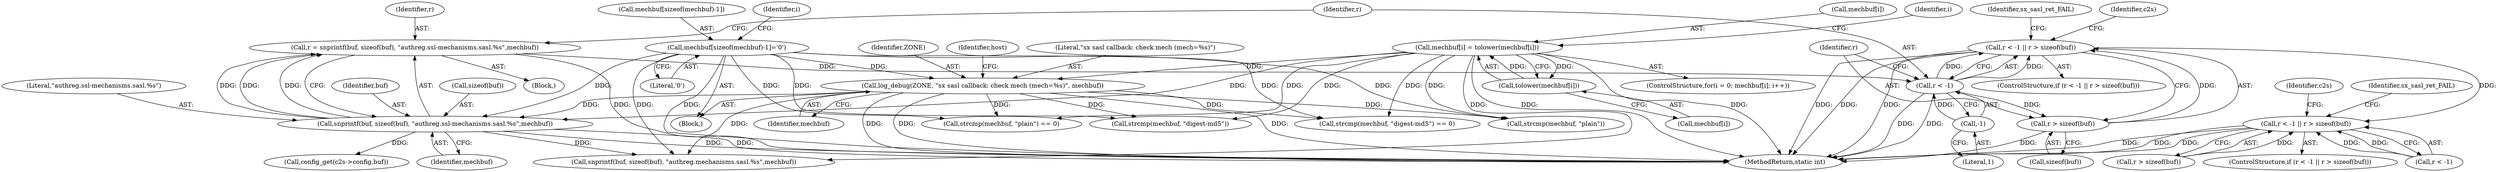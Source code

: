 digraph "0_jabberd2_8416ae54ecefa670534f27a31db71d048b9c7f16@API" {
"1000708" [label="(Call,r < -1 || r > sizeof(buf))"];
"1000709" [label="(Call,r < -1)"];
"1000699" [label="(Call,r = snprintf(buf, sizeof(buf), \"authreg.ssl-mechanisms.sasl.%s\",mechbuf))"];
"1000701" [label="(Call,snprintf(buf, sizeof(buf), \"authreg.ssl-mechanisms.sasl.%s\",mechbuf))"];
"1000612" [label="(Call,mechbuf[i] = tolower(mechbuf[i]))"];
"1000616" [label="(Call,tolower(mechbuf[i]))"];
"1000595" [label="(Call,mechbuf[sizeof(mechbuf)-1]='\0')"];
"1000620" [label="(Call,log_debug(ZONE, \"sx sasl callback: check mech (mech=%s)\", mechbuf))"];
"1000711" [label="(Call,-1)"];
"1000713" [label="(Call,r > sizeof(buf))"];
"1000738" [label="(Call,r < -1 || r > sizeof(buf))"];
"1000708" [label="(Call,r < -1 || r > sizeof(buf))"];
"1000611" [label="(Identifier,i)"];
"1000605" [label="(Identifier,i)"];
"1000622" [label="(Literal,\"sx sasl callback: check mech (mech=%s)\")"];
"1000731" [label="(Call,snprintf(buf, sizeof(buf), \"authreg.mechanisms.sasl.%s\",mechbuf))"];
"1000651" [label="(Call,strcmp(mechbuf, \"digest-md5\"))"];
"1000621" [label="(Identifier,ZONE)"];
"1000603" [label="(ControlStructure,for(i = 0; mechbuf[i]; i++))"];
"1000753" [label="(Identifier,c2s)"];
"1000623" [label="(Identifier,mechbuf)"];
"1000715" [label="(Call,sizeof(buf))"];
"1000707" [label="(ControlStructure,if (r < -1 || r > sizeof(buf)))"];
"1000739" [label="(Call,r < -1)"];
"1000650" [label="(Call,strcmp(mechbuf, \"digest-md5\") == 0)"];
"1000706" [label="(Identifier,mechbuf)"];
"1000709" [label="(Call,r < -1)"];
"1000617" [label="(Call,mechbuf[i])"];
"1000616" [label="(Call,tolower(mechbuf[i]))"];
"1000705" [label="(Literal,\"authreg.ssl-mechanisms.sasl.%s\")"];
"1000718" [label="(Identifier,sx_sasl_ret_FAIL)"];
"1000613" [label="(Call,mechbuf[i])"];
"1000710" [label="(Identifier,r)"];
"1000701" [label="(Call,snprintf(buf, sizeof(buf), \"authreg.ssl-mechanisms.sasl.%s\",mechbuf))"];
"1000702" [label="(Identifier,buf)"];
"1000737" [label="(ControlStructure,if (r < -1 || r > sizeof(buf)))"];
"1000620" [label="(Call,log_debug(ZONE, \"sx sasl callback: check mech (mech=%s)\", mechbuf))"];
"1000700" [label="(Identifier,r)"];
"1000669" [label="(Call,strcmp(mechbuf, \"plain\"))"];
"1000712" [label="(Literal,1)"];
"1000595" [label="(Call,mechbuf[sizeof(mechbuf)-1]='\0')"];
"1000596" [label="(Call,mechbuf[sizeof(mechbuf)-1])"];
"1000625" [label="(Identifier,host)"];
"1000738" [label="(Call,r < -1 || r > sizeof(buf))"];
"1000748" [label="(Identifier,sx_sasl_ret_FAIL)"];
"1000711" [label="(Call,-1)"];
"1000668" [label="(Call,strcmp(mechbuf, \"plain\") == 0)"];
"1000602" [label="(Literal,'\0')"];
"1000723" [label="(Identifier,c2s)"];
"1000612" [label="(Call,mechbuf[i] = tolower(mechbuf[i]))"];
"1000699" [label="(Call,r = snprintf(buf, sizeof(buf), \"authreg.ssl-mechanisms.sasl.%s\",mechbuf))"];
"1000703" [label="(Call,sizeof(buf))"];
"1000714" [label="(Identifier,r)"];
"1000167" [label="(Block,)"];
"1000713" [label="(Call,r > sizeof(buf))"];
"1000721" [label="(Call,config_get(c2s->config,buf))"];
"1000766" [label="(MethodReturn,static int)"];
"1000743" [label="(Call,r > sizeof(buf))"];
"1000698" [label="(Block,)"];
"1000708" -> "1000707"  [label="AST: "];
"1000708" -> "1000709"  [label="CFG: "];
"1000708" -> "1000713"  [label="CFG: "];
"1000709" -> "1000708"  [label="AST: "];
"1000713" -> "1000708"  [label="AST: "];
"1000718" -> "1000708"  [label="CFG: "];
"1000723" -> "1000708"  [label="CFG: "];
"1000708" -> "1000766"  [label="DDG: "];
"1000708" -> "1000766"  [label="DDG: "];
"1000708" -> "1000766"  [label="DDG: "];
"1000709" -> "1000708"  [label="DDG: "];
"1000709" -> "1000708"  [label="DDG: "];
"1000713" -> "1000708"  [label="DDG: "];
"1000708" -> "1000738"  [label="DDG: "];
"1000709" -> "1000711"  [label="CFG: "];
"1000710" -> "1000709"  [label="AST: "];
"1000711" -> "1000709"  [label="AST: "];
"1000714" -> "1000709"  [label="CFG: "];
"1000709" -> "1000766"  [label="DDG: "];
"1000709" -> "1000766"  [label="DDG: "];
"1000699" -> "1000709"  [label="DDG: "];
"1000711" -> "1000709"  [label="DDG: "];
"1000709" -> "1000713"  [label="DDG: "];
"1000699" -> "1000698"  [label="AST: "];
"1000699" -> "1000701"  [label="CFG: "];
"1000700" -> "1000699"  [label="AST: "];
"1000701" -> "1000699"  [label="AST: "];
"1000710" -> "1000699"  [label="CFG: "];
"1000699" -> "1000766"  [label="DDG: "];
"1000701" -> "1000699"  [label="DDG: "];
"1000701" -> "1000699"  [label="DDG: "];
"1000701" -> "1000699"  [label="DDG: "];
"1000701" -> "1000706"  [label="CFG: "];
"1000702" -> "1000701"  [label="AST: "];
"1000703" -> "1000701"  [label="AST: "];
"1000705" -> "1000701"  [label="AST: "];
"1000706" -> "1000701"  [label="AST: "];
"1000701" -> "1000766"  [label="DDG: "];
"1000701" -> "1000766"  [label="DDG: "];
"1000612" -> "1000701"  [label="DDG: "];
"1000595" -> "1000701"  [label="DDG: "];
"1000620" -> "1000701"  [label="DDG: "];
"1000701" -> "1000721"  [label="DDG: "];
"1000701" -> "1000731"  [label="DDG: "];
"1000612" -> "1000603"  [label="AST: "];
"1000612" -> "1000616"  [label="CFG: "];
"1000613" -> "1000612"  [label="AST: "];
"1000616" -> "1000612"  [label="AST: "];
"1000611" -> "1000612"  [label="CFG: "];
"1000612" -> "1000766"  [label="DDG: "];
"1000612" -> "1000766"  [label="DDG: "];
"1000616" -> "1000612"  [label="DDG: "];
"1000612" -> "1000616"  [label="DDG: "];
"1000612" -> "1000620"  [label="DDG: "];
"1000612" -> "1000650"  [label="DDG: "];
"1000612" -> "1000651"  [label="DDG: "];
"1000612" -> "1000668"  [label="DDG: "];
"1000612" -> "1000669"  [label="DDG: "];
"1000612" -> "1000731"  [label="DDG: "];
"1000616" -> "1000617"  [label="CFG: "];
"1000617" -> "1000616"  [label="AST: "];
"1000595" -> "1000167"  [label="AST: "];
"1000595" -> "1000602"  [label="CFG: "];
"1000596" -> "1000595"  [label="AST: "];
"1000602" -> "1000595"  [label="AST: "];
"1000605" -> "1000595"  [label="CFG: "];
"1000595" -> "1000766"  [label="DDG: "];
"1000595" -> "1000620"  [label="DDG: "];
"1000595" -> "1000650"  [label="DDG: "];
"1000595" -> "1000651"  [label="DDG: "];
"1000595" -> "1000668"  [label="DDG: "];
"1000595" -> "1000669"  [label="DDG: "];
"1000595" -> "1000731"  [label="DDG: "];
"1000620" -> "1000167"  [label="AST: "];
"1000620" -> "1000623"  [label="CFG: "];
"1000621" -> "1000620"  [label="AST: "];
"1000622" -> "1000620"  [label="AST: "];
"1000623" -> "1000620"  [label="AST: "];
"1000625" -> "1000620"  [label="CFG: "];
"1000620" -> "1000766"  [label="DDG: "];
"1000620" -> "1000766"  [label="DDG: "];
"1000620" -> "1000766"  [label="DDG: "];
"1000620" -> "1000650"  [label="DDG: "];
"1000620" -> "1000651"  [label="DDG: "];
"1000620" -> "1000668"  [label="DDG: "];
"1000620" -> "1000669"  [label="DDG: "];
"1000620" -> "1000731"  [label="DDG: "];
"1000711" -> "1000712"  [label="CFG: "];
"1000712" -> "1000711"  [label="AST: "];
"1000713" -> "1000715"  [label="CFG: "];
"1000714" -> "1000713"  [label="AST: "];
"1000715" -> "1000713"  [label="AST: "];
"1000713" -> "1000766"  [label="DDG: "];
"1000738" -> "1000737"  [label="AST: "];
"1000738" -> "1000739"  [label="CFG: "];
"1000738" -> "1000743"  [label="CFG: "];
"1000739" -> "1000738"  [label="AST: "];
"1000743" -> "1000738"  [label="AST: "];
"1000748" -> "1000738"  [label="CFG: "];
"1000753" -> "1000738"  [label="CFG: "];
"1000738" -> "1000766"  [label="DDG: "];
"1000738" -> "1000766"  [label="DDG: "];
"1000738" -> "1000766"  [label="DDG: "];
"1000739" -> "1000738"  [label="DDG: "];
"1000739" -> "1000738"  [label="DDG: "];
"1000743" -> "1000738"  [label="DDG: "];
}
